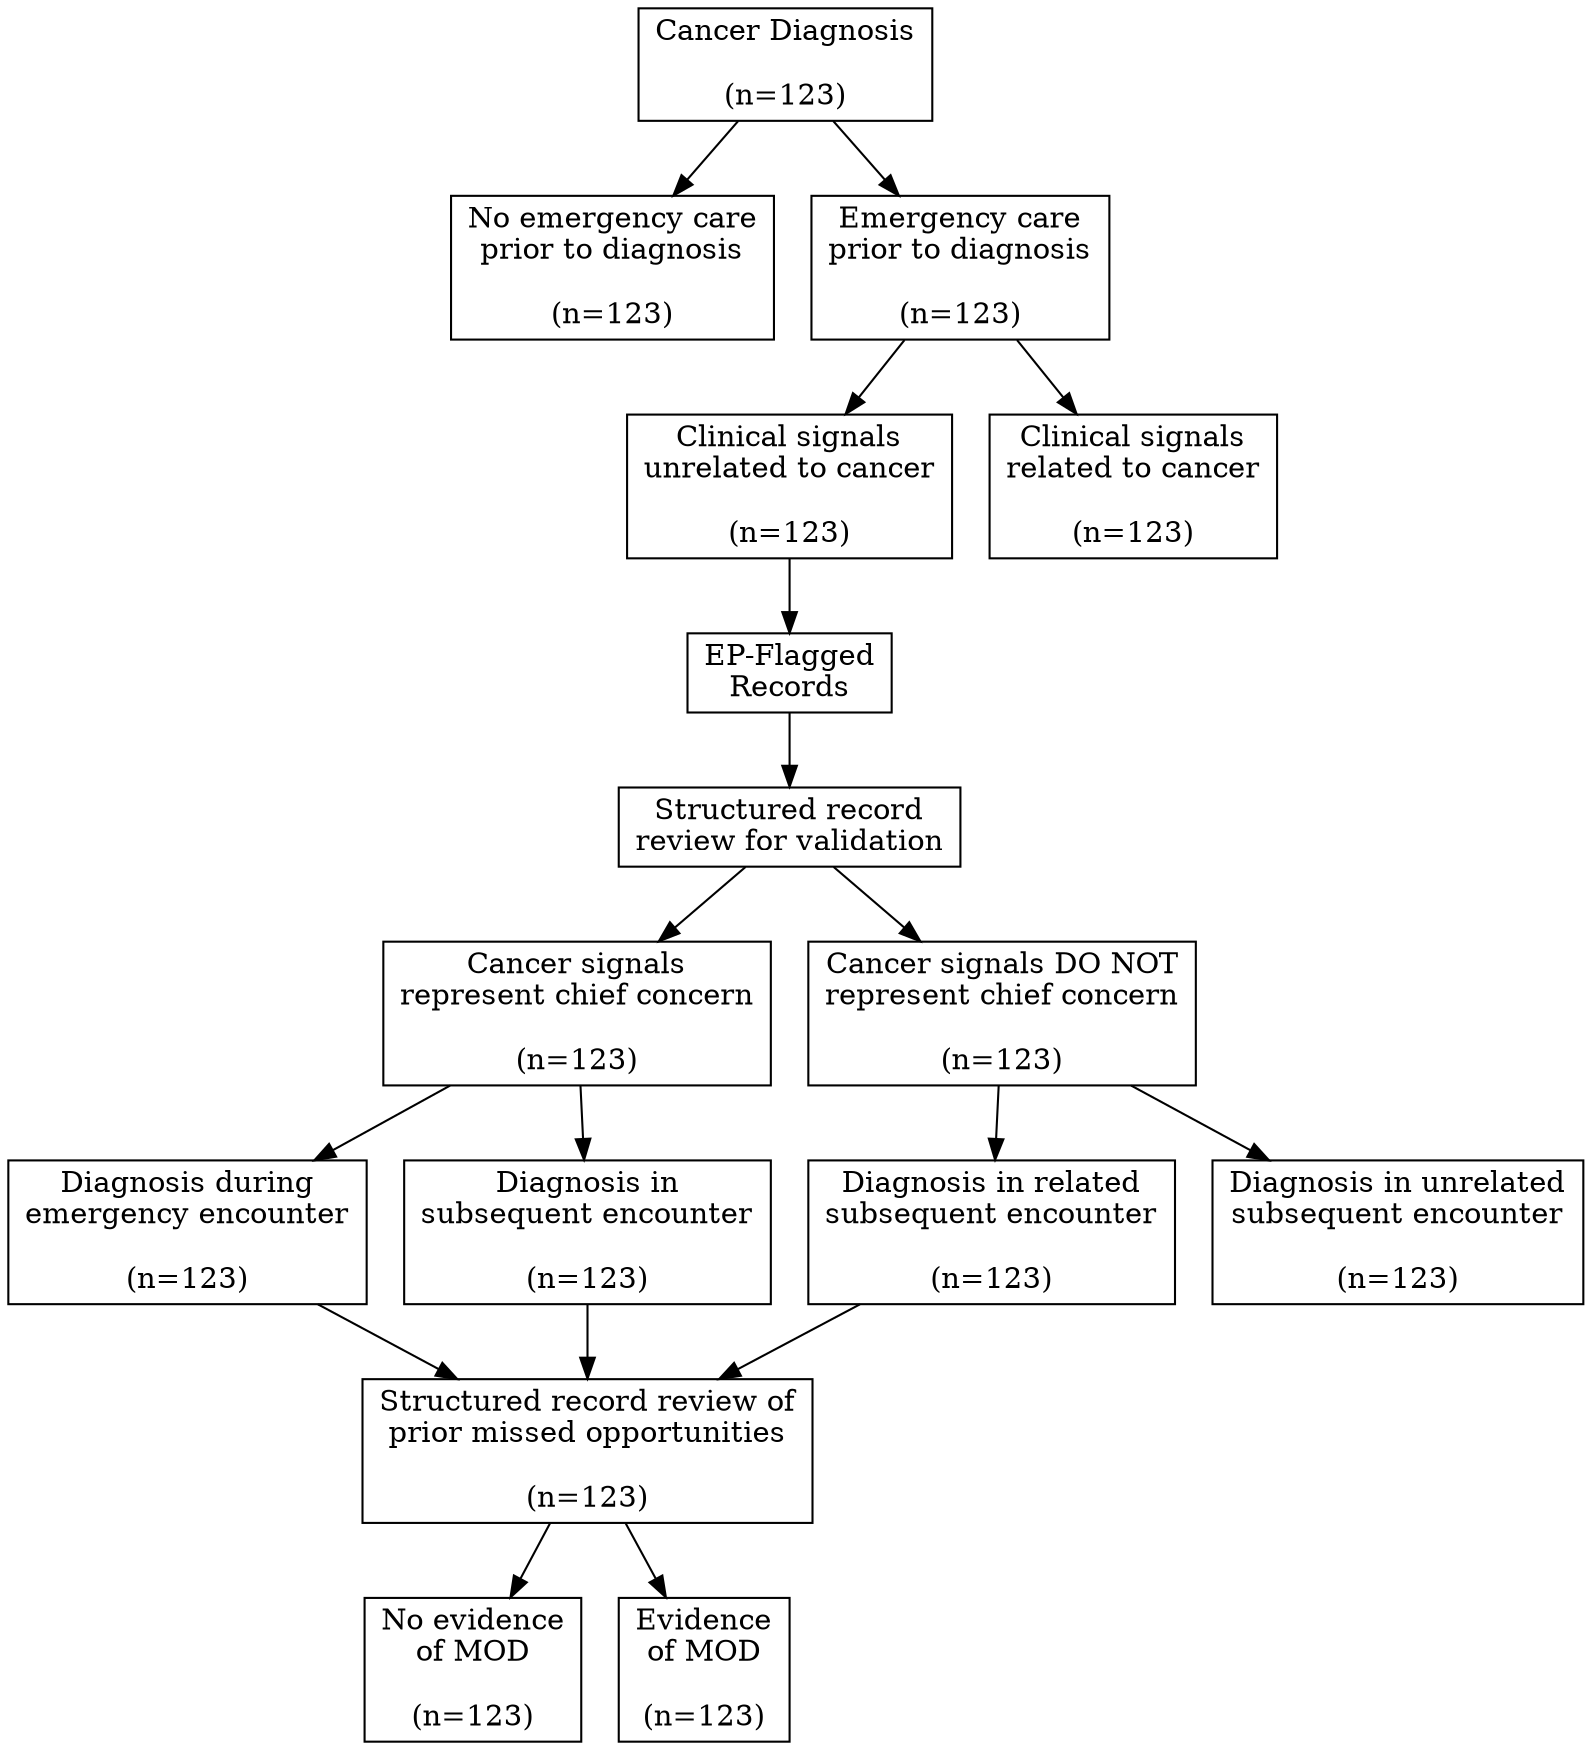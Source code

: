 digraph{

# Nodes

cancer_dx[shape=rectangle, label="Cancer Diagnosis\n\n(n=123)"]
no_emerg[shape=rectangle, label="No emergency care\nprior to diagnosis\n\n(n=123)"]
emerg[shape=rectangle, label="Emergency care\nprior to diagnosis\n\n(n=123)"]
signals_related[shape=rectangle, label="Clinical signals\nunrelated to cancer\n\n(n=123)"]
signals_unrelated[shape=rectangle, label="Clinical signals\nrelated to cancer\n\n(n=123)"]

Flagged[shape=rectangle, label="EP-Flagged\nRecords"]
review_sample[shape=rectangle, label="Structured record\nreview for validation"]
chief_concern[shape=rectangle, label="Cancer signals\nrepresent chief concern\n\n(n=123)"]
not_chief[shape=rectangle, label="Cancer signals DO NOT\nrepresent chief concern\n\n(n=123)"]

dx_during_type1[shape=rectangle, label="Diagnosis during\nemergency encounter\n\n(n=123)"]
dx_later_type2[shape=rectangle, label="Diagnosis in\nsubsequent encounter\n\n(n=123)"]
dx_related_type3_incidental[shape=rectangle, label="Diagnosis in related\nsubsequent encounter\n\n(n=123)"]
dx_unrelated_nonEP_FP[shape=rectangle, label="Diagnosis in unrelated\nsubsequent encounter\n\n(n=123)"]

MOD_review[shape=rectangle, label="Structured record review of\nprior missed opportunities\n\n(n=123)"]
no_MOD[shape=rectangle, label="No evidence\nof MOD\n\n(n=123)"]
yes_MOD[shape=rectangle, label="Evidence\nof MOD\n\n(n=123)"]

# Edges

cancer_dx -> no_emerg
cancer_dx -> emerg
emerg -> signals_unrelated
emerg -> signals_related
signals_related -> Flagged

Flagged -> review_sample
review_sample -> chief_concern
review_sample -> not_chief
chief_concern -> dx_during_type1
chief_concern -> dx_later_type2
not_chief -> dx_related_type3_incidental
not_chief -> dx_unrelated_nonEP_FP

dx_during_type1 -> MOD_review
dx_later_type2 -> MOD_review
dx_related_type3_incidental -> MOD_review

MOD_review -> yes_MOD
MOD_review -> no_MOD

}
